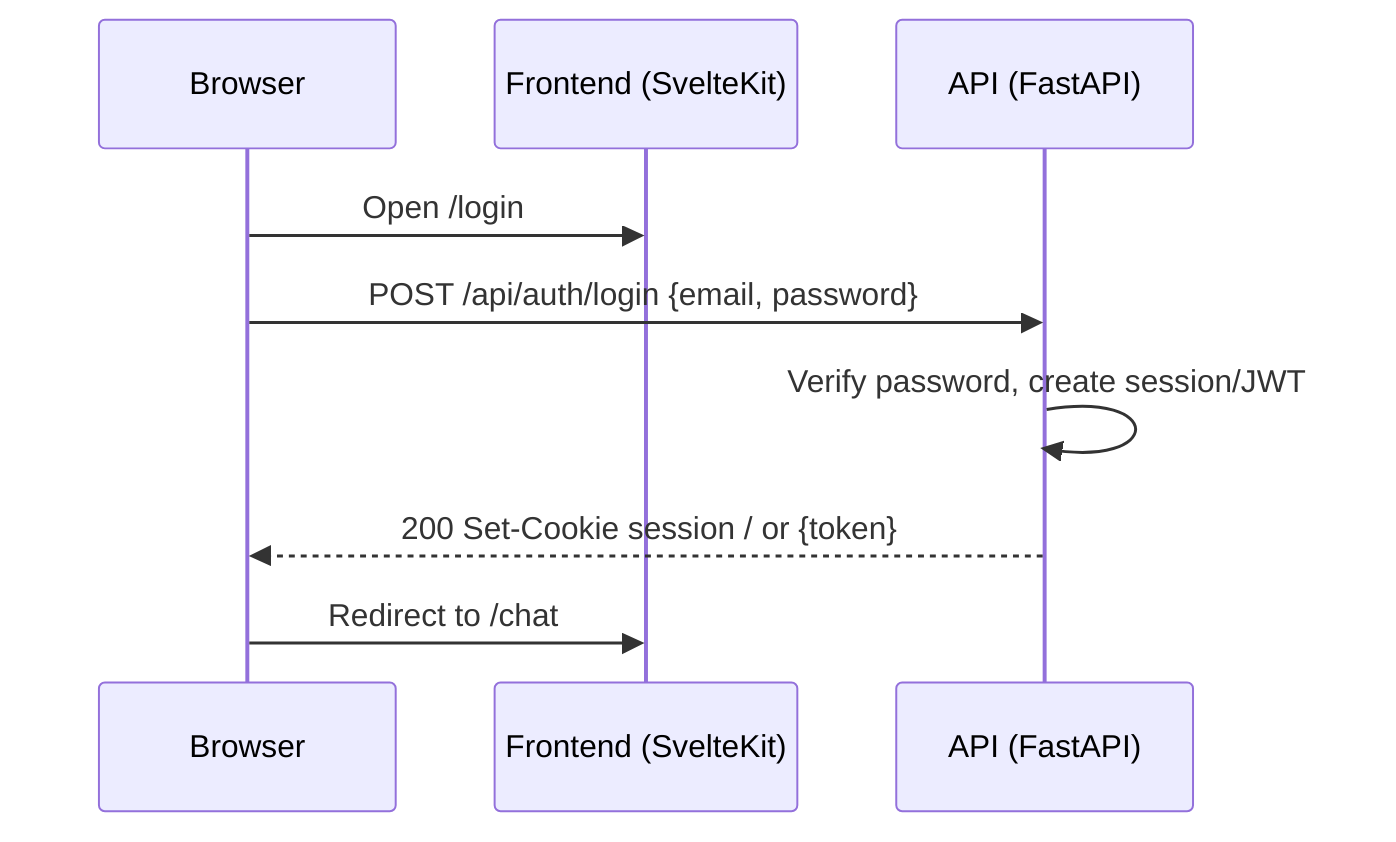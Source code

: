sequenceDiagram
  participant B as Browser
  participant F as Frontend (SvelteKit)
  participant A as API (FastAPI)
  B->>F: Open /login
  B->>A: POST /api/auth/login {email, password}
  A->>A: Verify password, create session/JWT
  A-->>B: 200 Set-Cookie session / or {token}
  B->>F: Redirect to /chat